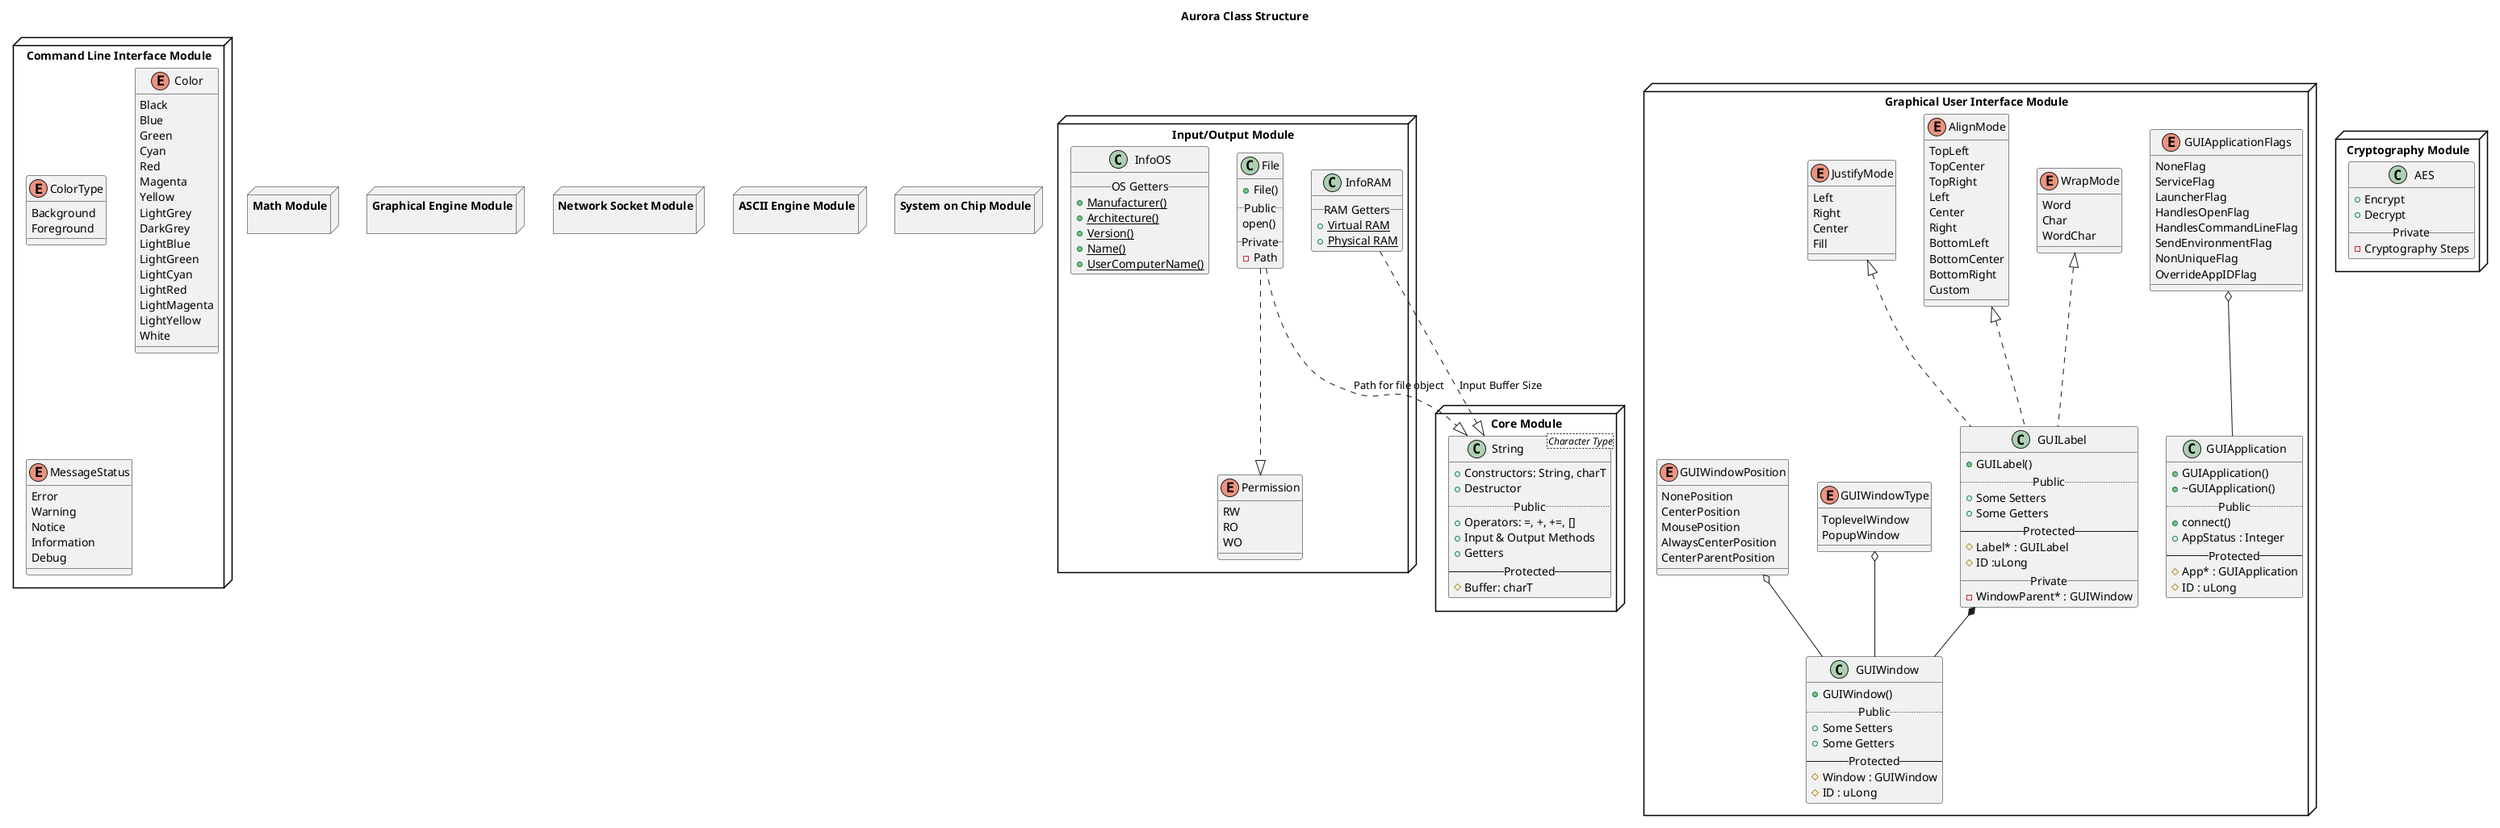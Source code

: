 @startuml
title Aurora Class Structure

skinparam packageStyle node

package "Core Module" as CoreModule {
	class String <Character Type>{
		+Constructors: String, charT
		+Destructor
		.. Public ..
		+Operators: =, +, +=, []
		+Input & Output Methods
		+Getters
		-- Protected --
		#Buffer: charT
	}
}
package "Graphical User Interface Module" {
	enum GUIApplicationFlags {
		NoneFlag
		ServiceFlag
		LauncherFlag
		HandlesOpenFlag
		HandlesCommandLineFlag
		SendEnvironmentFlag
		NonUniqueFlag
		OverrideAppIDFlag
	}
	enum WrapMode {
		Word
		Char
		WordChar
	}
	enum AlignMode {
		TopLeft
		TopCenter
		TopRight
		Left
		Center
		Right
		BottomLeft
		BottomCenter
		BottomRight
		Custom
	}
	enum JustifyMode {
		Left
		Right
		Center
		Fill
	}
	class GUIApplication {
		+GUIApplication()
		+~GUIApplication()
		.. Public ..
		+connect()
		+AppStatus : Integer
		-- Protected --
		#App* : GUIApplication
		#ID : uLong
	}
	class GUILabel {
		+GUILabel()
		.. Public ..
		+Some Setters
		+Some Getters
		-- Protected --
		#Label* : GUILabel
		#ID :uLong
		__ Private __
		-WindowParent* : GUIWindow
	}
	enum GUIWindowType {
		ToplevelWindow
		PopupWindow
	}
	enum GUIWindowPosition {
		NonePosition
		CenterPosition
		MousePosition
		AlwaysCenterPosition
		CenterParentPosition
	}
	class GUIWindow {
		+GUIWindow()
		.. Public ..
		+Some Setters
		+Some Getters
		-- Protected --
		#Window : GUIWindow
		#ID : uLong
	}
	WrapMode <|.. GUILabel
	AlignMode <|.. GUILabel
	JustifyMode <|.. GUILabel
	GUIApplicationFlags o-- GUIApplication
	GUIWindowType o-- GUIWindow
	GUIWindowPosition o-- GUIWindow
	GUILabel *-- GUIWindow
}
package "Math Module" {

}
package "Cryptography Module" {
	class AES {
		+Encrypt
		+Decrypt
		__ Private __
		-Cryptography Steps
	}
}
package "Graphical Engine Module" {

}
package "Input/Output Module" as IOModule {
	class File {
		+File()
		.. Public ..
		open()
		__ Private __
		-Path
	}
	enum Permission {
		RW
		RO
		WO
	}
	class InfoRAM {
		__ RAM Getters __
		{static} +Virtual RAM
		{static} +Physical RAM
	}
	class InfoOS {
		__ OS Getters __
		{static} +Manufacturer()
		{static} +Architecture()
		{static} +Version()
		{static} +Name()
		{static} +UserComputerName()
	}
	InfoRAM ..|> String : Input Buffer Size
	File ..|> Permission
	File ..|> String : "Path for file object"
}
package "Network Socket Module" {

}
package "Command Line Interface Module" {
	enum ColorType {
		Background
		Foreground
	}
	enum Color {
		Black
		Blue
		Green
		Cyan
		Red
		Magenta
		Yellow
		LightGrey
		DarkGrey
		LightBlue
		LightGreen
		LightCyan
		LightRed
		LightMagenta
		LightYellow
		White
	}
	enum MessageStatus {
		Error
		Warning
		Notice
		Information
		Debug
	}
}
package "ASCII Engine Module" {

}
package "System on Chip Module" {

}
@enduml
